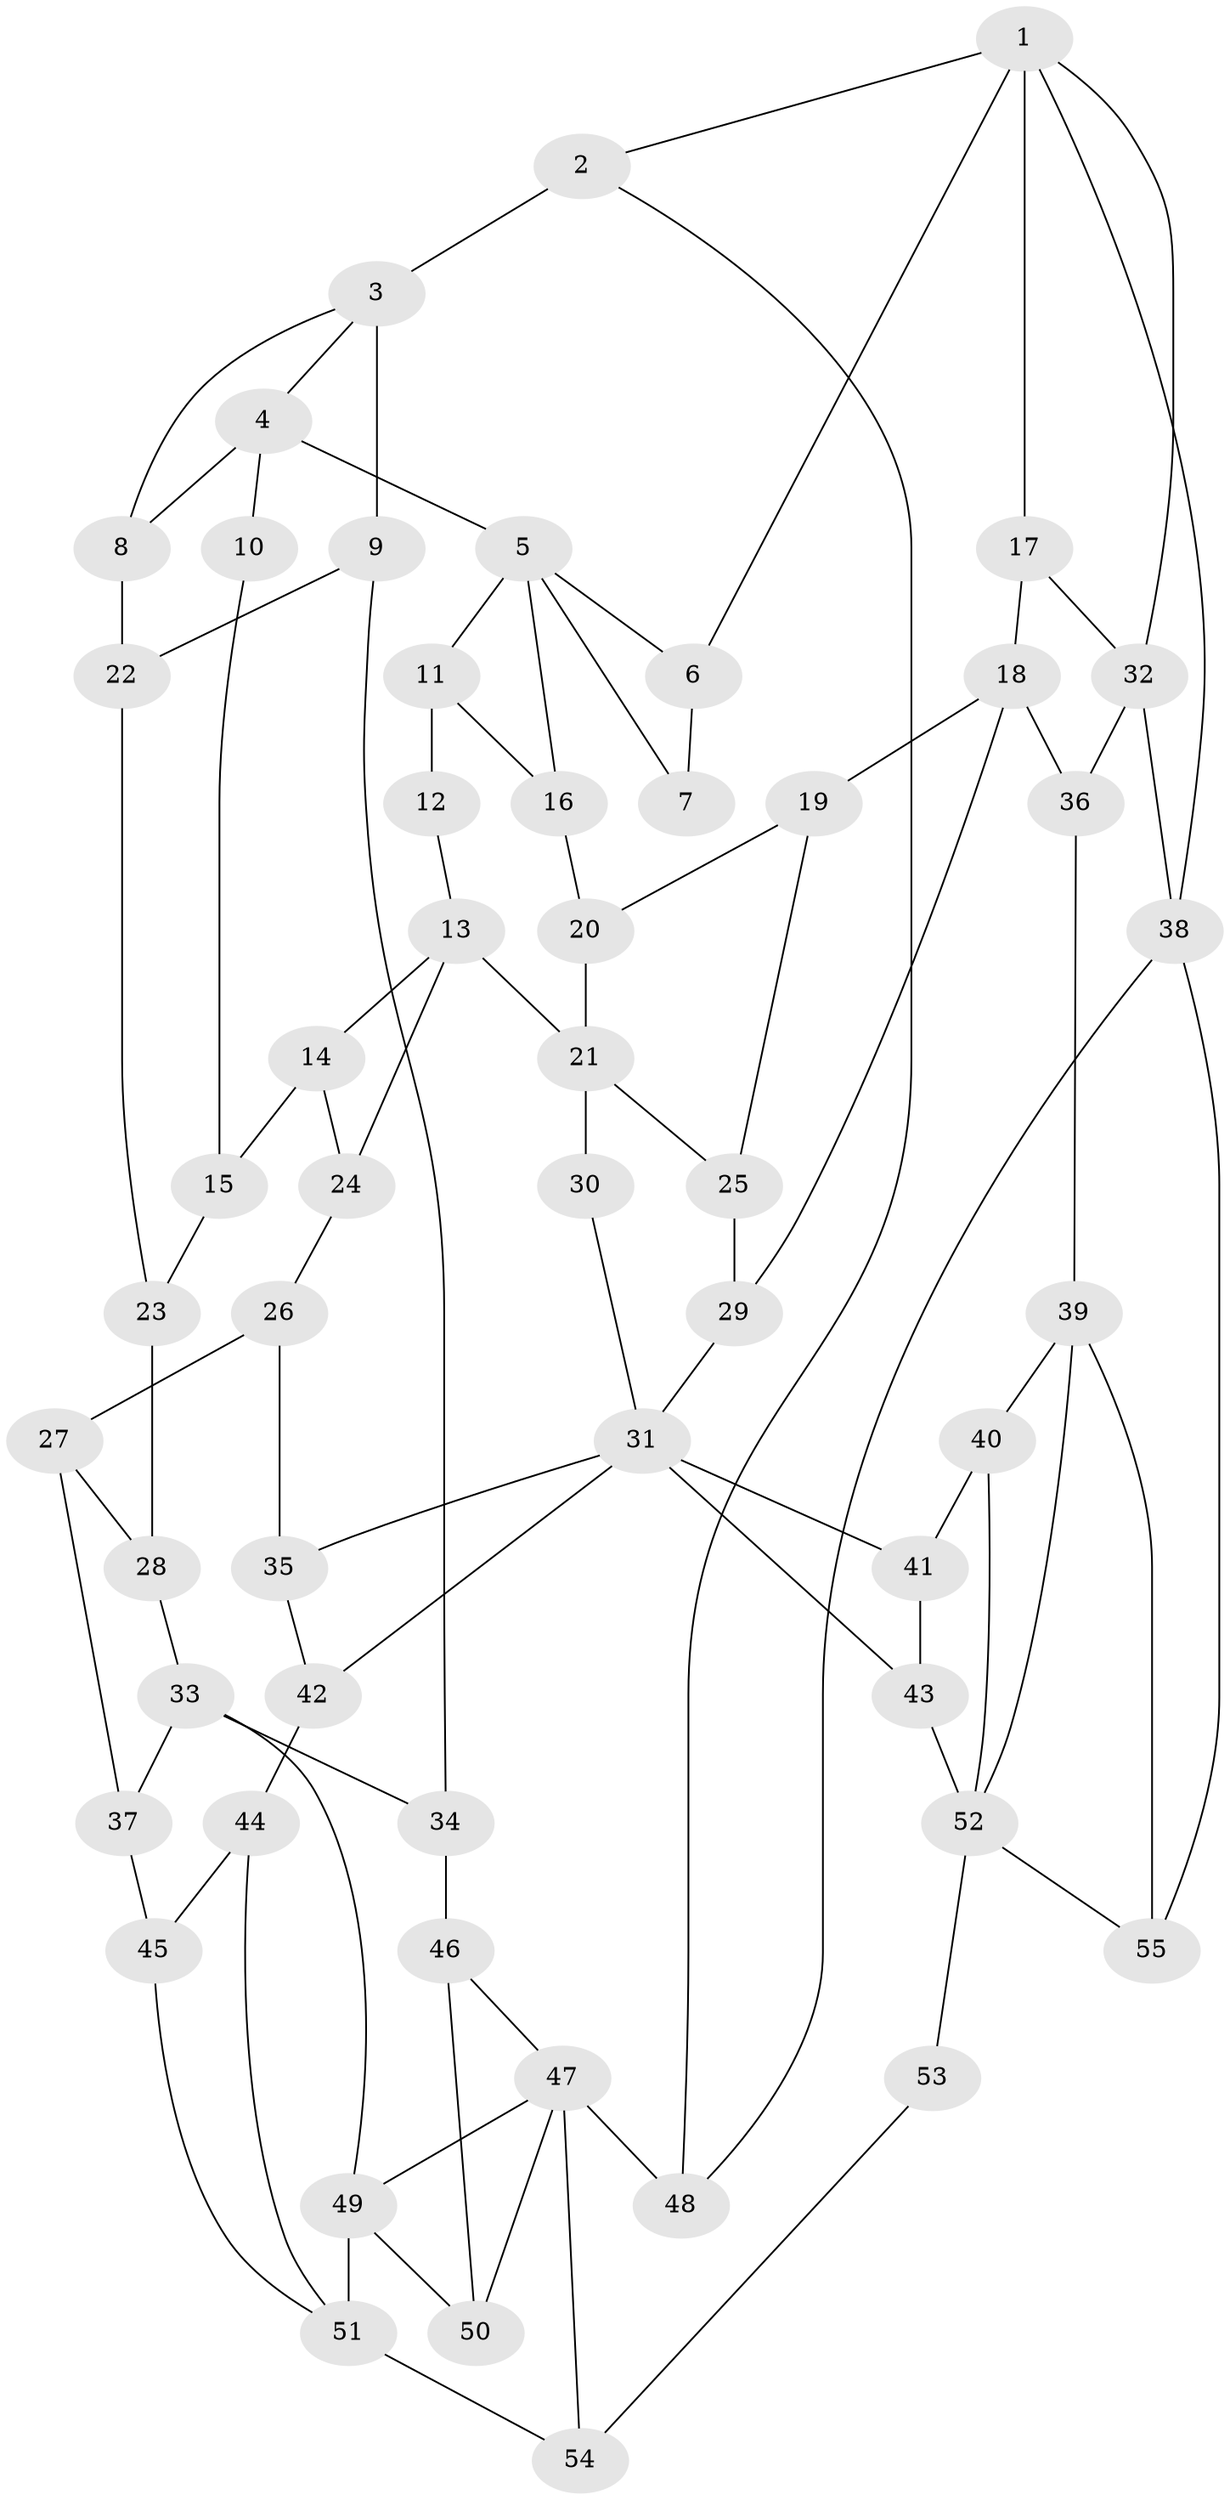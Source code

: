 // original degree distribution, {3: 0.01834862385321101, 6: 0.21100917431192662, 4: 0.23853211009174313, 5: 0.5321100917431193}
// Generated by graph-tools (version 1.1) at 2025/38/03/09/25 02:38:43]
// undirected, 55 vertices, 91 edges
graph export_dot {
graph [start="1"]
  node [color=gray90,style=filled];
  1;
  2;
  3;
  4;
  5;
  6;
  7;
  8;
  9;
  10;
  11;
  12;
  13;
  14;
  15;
  16;
  17;
  18;
  19;
  20;
  21;
  22;
  23;
  24;
  25;
  26;
  27;
  28;
  29;
  30;
  31;
  32;
  33;
  34;
  35;
  36;
  37;
  38;
  39;
  40;
  41;
  42;
  43;
  44;
  45;
  46;
  47;
  48;
  49;
  50;
  51;
  52;
  53;
  54;
  55;
  1 -- 2 [weight=1.0];
  1 -- 6 [weight=1.0];
  1 -- 17 [weight=1.0];
  1 -- 32 [weight=1.0];
  1 -- 38 [weight=1.0];
  2 -- 3 [weight=2.0];
  2 -- 48 [weight=1.0];
  3 -- 4 [weight=1.0];
  3 -- 8 [weight=1.0];
  3 -- 9 [weight=2.0];
  4 -- 5 [weight=2.0];
  4 -- 8 [weight=1.0];
  4 -- 10 [weight=2.0];
  5 -- 6 [weight=1.0];
  5 -- 7 [weight=1.0];
  5 -- 11 [weight=1.0];
  5 -- 16 [weight=1.0];
  6 -- 7 [weight=2.0];
  8 -- 22 [weight=1.0];
  9 -- 22 [weight=1.0];
  9 -- 34 [weight=2.0];
  10 -- 15 [weight=1.0];
  11 -- 12 [weight=1.0];
  11 -- 16 [weight=1.0];
  12 -- 13 [weight=2.0];
  13 -- 14 [weight=1.0];
  13 -- 21 [weight=2.0];
  13 -- 24 [weight=1.0];
  14 -- 15 [weight=1.0];
  14 -- 24 [weight=1.0];
  15 -- 23 [weight=1.0];
  16 -- 20 [weight=1.0];
  17 -- 18 [weight=1.0];
  17 -- 32 [weight=1.0];
  18 -- 19 [weight=1.0];
  18 -- 29 [weight=1.0];
  18 -- 36 [weight=2.0];
  19 -- 20 [weight=1.0];
  19 -- 25 [weight=1.0];
  20 -- 21 [weight=1.0];
  21 -- 25 [weight=1.0];
  21 -- 30 [weight=2.0];
  22 -- 23 [weight=1.0];
  23 -- 28 [weight=1.0];
  24 -- 26 [weight=1.0];
  25 -- 29 [weight=1.0];
  26 -- 27 [weight=1.0];
  26 -- 35 [weight=1.0];
  27 -- 28 [weight=1.0];
  27 -- 37 [weight=1.0];
  28 -- 33 [weight=1.0];
  29 -- 31 [weight=1.0];
  30 -- 31 [weight=1.0];
  31 -- 35 [weight=1.0];
  31 -- 41 [weight=1.0];
  31 -- 42 [weight=1.0];
  31 -- 43 [weight=1.0];
  32 -- 36 [weight=2.0];
  32 -- 38 [weight=1.0];
  33 -- 34 [weight=2.0];
  33 -- 37 [weight=1.0];
  33 -- 49 [weight=1.0];
  34 -- 46 [weight=2.0];
  35 -- 42 [weight=1.0];
  36 -- 39 [weight=2.0];
  37 -- 45 [weight=1.0];
  38 -- 48 [weight=1.0];
  38 -- 55 [weight=1.0];
  39 -- 40 [weight=1.0];
  39 -- 52 [weight=1.0];
  39 -- 55 [weight=1.0];
  40 -- 41 [weight=1.0];
  40 -- 52 [weight=1.0];
  41 -- 43 [weight=1.0];
  42 -- 44 [weight=1.0];
  43 -- 52 [weight=1.0];
  44 -- 45 [weight=1.0];
  44 -- 51 [weight=1.0];
  45 -- 51 [weight=1.0];
  46 -- 47 [weight=1.0];
  46 -- 50 [weight=1.0];
  47 -- 48 [weight=2.0];
  47 -- 49 [weight=1.0];
  47 -- 50 [weight=1.0];
  47 -- 54 [weight=1.0];
  49 -- 50 [weight=1.0];
  49 -- 51 [weight=2.0];
  51 -- 54 [weight=2.0];
  52 -- 53 [weight=2.0];
  52 -- 55 [weight=1.0];
  53 -- 54 [weight=2.0];
}
